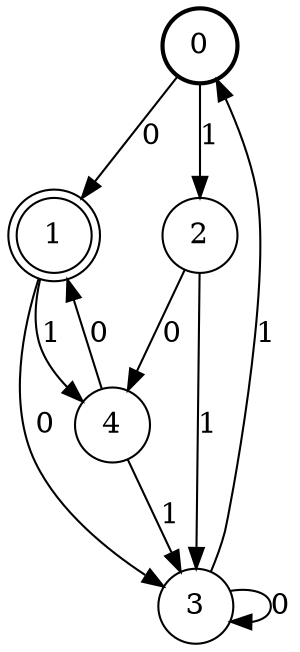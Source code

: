 digraph Automat {
    node [shape = circle];
    0 [style = "bold"];
    0 -> 1 [label = "0"];
    0 -> 2 [label = "1"];
    1 [peripheries=2]
    1 -> 3 [label = "0"];
    1 -> 4 [label = "1"];
    2 -> 4 [label = "0"];
    2 -> 3 [label = "1"];
    3 -> 3 [label = "0"];
    3 -> 0 [label = "1"];
    4 -> 1 [label = "0"];
    4 -> 3 [label = "1"];
}
